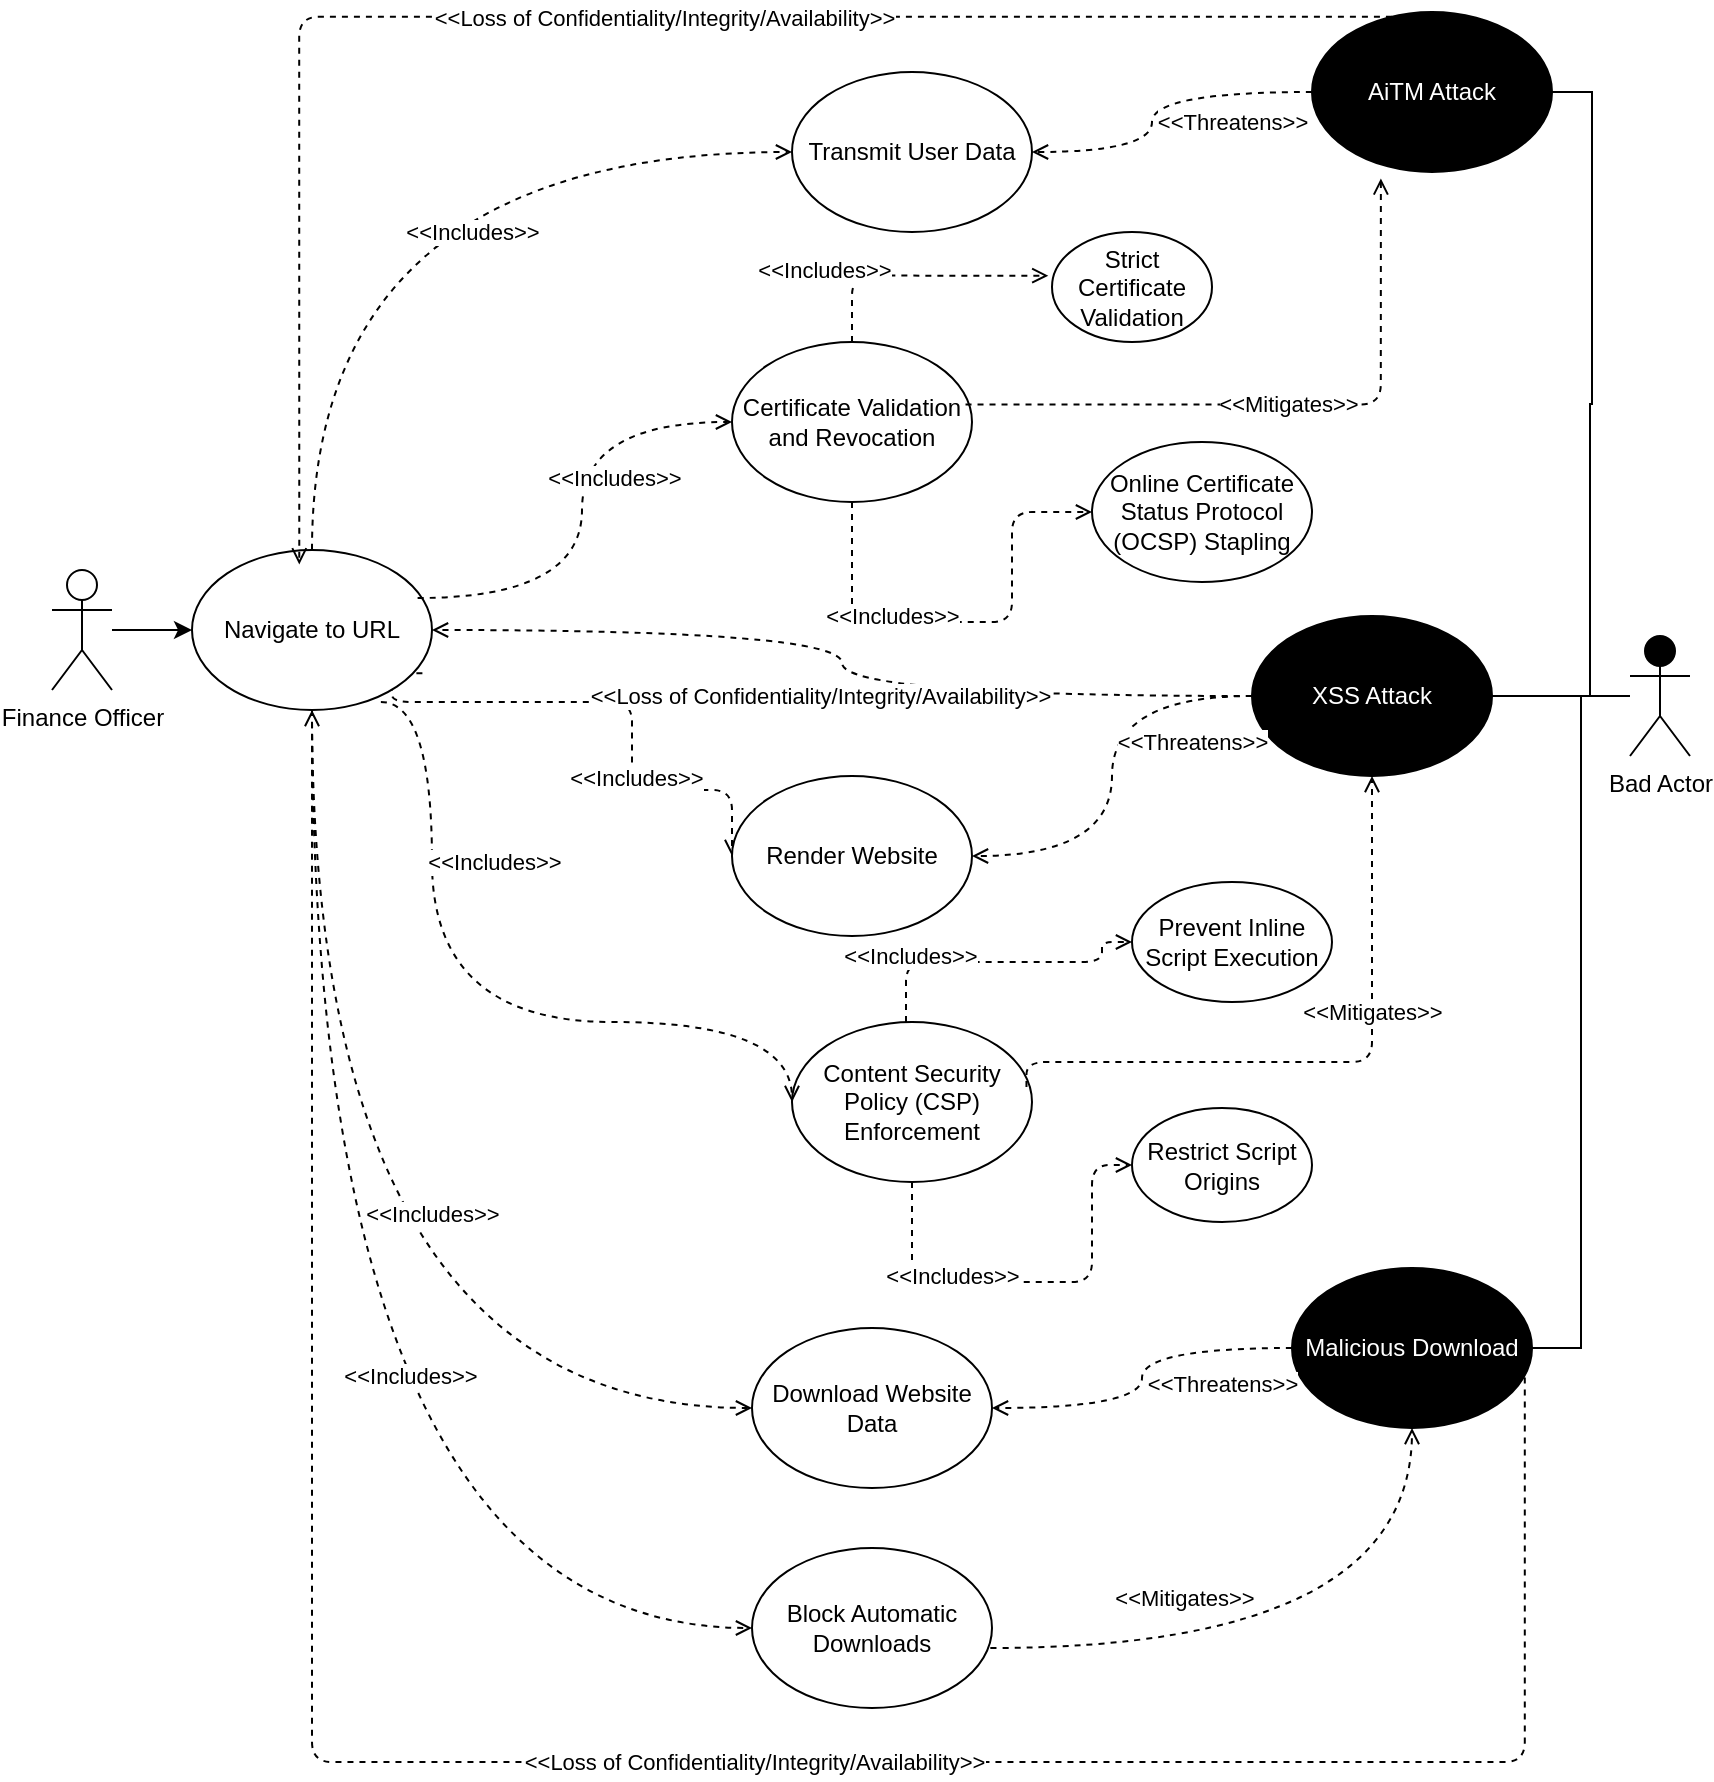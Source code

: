 <mxfile version="28.1.2">
  <diagram id="7q6WzZqFf9v9yzIv_zda" name="Use case">
    <mxGraphModel dx="2076" dy="1949" grid="1" gridSize="10" guides="1" tooltips="1" connect="1" arrows="1" fold="1" page="1" pageScale="1" pageWidth="850" pageHeight="1100" math="0" shadow="0">
      <root>
        <mxCell id="0" />
        <mxCell id="1" parent="0" />
        <mxCell id="hxa0em2XzeO1hXtVXjIB-15" style="edgeStyle=orthogonalEdgeStyle;rounded=0;orthogonalLoop=1;jettySize=auto;html=1;" edge="1" parent="1" source="SSoZlEEdxV4zL4xD8buy-2" target="SSoZlEEdxV4zL4xD8buy-4">
          <mxGeometry relative="1" as="geometry" />
        </mxCell>
        <object label="Finance Officer" id="SSoZlEEdxV4zL4xD8buy-2">
          <mxCell style="shape=umlActor;verticalLabelPosition=bottom;verticalAlign=top;html=1;outlineConnect=0;fillColor=#FFFFFF;" parent="1" vertex="1">
            <mxGeometry x="10" y="194" width="30" height="60" as="geometry" />
          </mxCell>
        </object>
        <mxCell id="SSoZlEEdxV4zL4xD8buy-3" value="" style="endArrow=none;html=1;" parent="1" source="SSoZlEEdxV4zL4xD8buy-4" edge="1">
          <mxGeometry width="50" height="50" relative="1" as="geometry">
            <mxPoint x="110" y="226" as="sourcePoint" />
            <mxPoint x="200" y="226" as="targetPoint" />
          </mxGeometry>
        </mxCell>
        <mxCell id="okeo2Aa4OqrN3XAgRoa3-2" style="edgeStyle=orthogonalEdgeStyle;rounded=1;orthogonalLoop=1;jettySize=auto;html=1;entryX=0;entryY=0.5;entryDx=0;entryDy=0;dashed=1;strokeWidth=1;endFill=0;endArrow=open;curved=0;exitX=0.96;exitY=0.77;exitDx=0;exitDy=0;exitPerimeter=0;" parent="1" source="SSoZlEEdxV4zL4xD8buy-4" target="okeo2Aa4OqrN3XAgRoa3-1" edge="1">
          <mxGeometry relative="1" as="geometry">
            <Array as="points">
              <mxPoint x="180" y="246" />
              <mxPoint x="180" y="260" />
              <mxPoint x="300" y="260" />
              <mxPoint x="300" y="304" />
            </Array>
          </mxGeometry>
        </mxCell>
        <mxCell id="hxa0em2XzeO1hXtVXjIB-20" value="&amp;lt;&amp;lt;Includes&amp;gt;&amp;gt;" style="edgeLabel;html=1;align=center;verticalAlign=middle;resizable=0;points=[];" vertex="1" connectable="0" parent="okeo2Aa4OqrN3XAgRoa3-2">
          <mxGeometry x="0.142" y="2" relative="1" as="geometry">
            <mxPoint y="29" as="offset" />
          </mxGeometry>
        </mxCell>
        <mxCell id="okeo2Aa4OqrN3XAgRoa3-1" value="&lt;font style=&quot;color: rgb(0, 0, 0);&quot;&gt;Render Website&lt;/font&gt;" style="ellipse;whiteSpace=wrap;html=1;fillStyle=solid;fillColor=#FFFFFF;" parent="1" vertex="1">
          <mxGeometry x="350" y="297" width="120" height="80" as="geometry" />
        </mxCell>
        <mxCell id="SSoZlEEdxV4zL4xD8buy-4" value="&lt;font style=&quot;color: rgb(0, 0, 0);&quot;&gt;Navigate to URL&lt;/font&gt;" style="ellipse;whiteSpace=wrap;html=1;fillColor=#FFFFFF;fillStyle=solid;" parent="1" vertex="1">
          <mxGeometry x="80" y="184" width="120" height="80" as="geometry" />
        </mxCell>
        <mxCell id="hxa0em2XzeO1hXtVXjIB-61" value="" style="edgeStyle=orthogonalEdgeStyle;rounded=0;orthogonalLoop=1;jettySize=auto;html=1;endArrow=none;endFill=0;" edge="1" parent="1" source="5fHT4dKGr6dgX8bSmVO1-6" target="5fHT4dKGr6dgX8bSmVO1-7">
          <mxGeometry relative="1" as="geometry" />
        </mxCell>
        <mxCell id="hxa0em2XzeO1hXtVXjIB-62" style="edgeStyle=orthogonalEdgeStyle;rounded=0;orthogonalLoop=1;jettySize=auto;html=1;entryX=1;entryY=0.5;entryDx=0;entryDy=0;endArrow=none;endFill=0;" edge="1" parent="1" source="5fHT4dKGr6dgX8bSmVO1-6" target="hxa0em2XzeO1hXtVXjIB-3">
          <mxGeometry relative="1" as="geometry" />
        </mxCell>
        <mxCell id="hxa0em2XzeO1hXtVXjIB-63" style="edgeStyle=orthogonalEdgeStyle;rounded=0;orthogonalLoop=1;jettySize=auto;html=1;entryX=1;entryY=0.5;entryDx=0;entryDy=0;endArrow=none;endFill=0;" edge="1" parent="1" source="5fHT4dKGr6dgX8bSmVO1-6" target="5fHT4dKGr6dgX8bSmVO1-54">
          <mxGeometry relative="1" as="geometry" />
        </mxCell>
        <mxCell id="5fHT4dKGr6dgX8bSmVO1-6" value="Bad Actor" style="shape=umlActor;verticalLabelPosition=bottom;verticalAlign=top;html=1;outlineConnect=0;fillColor=#000000;" parent="1" vertex="1">
          <mxGeometry x="799" y="227" width="30" height="60" as="geometry" />
        </mxCell>
        <mxCell id="5fHT4dKGr6dgX8bSmVO1-7" value="XSS Attack" style="ellipse;whiteSpace=wrap;html=1;fillColor=#000000;fontColor=#FFFFFF;" parent="1" vertex="1">
          <mxGeometry x="610" y="217" width="120" height="80" as="geometry" />
        </mxCell>
        <mxCell id="5fHT4dKGr6dgX8bSmVO1-12" style="edgeStyle=orthogonalEdgeStyle;rounded=1;orthogonalLoop=1;jettySize=auto;html=1;dashed=1;strokeWidth=1;endFill=0;endArrow=open;curved=1;exitX=0;exitY=0.5;exitDx=0;exitDy=0;entryX=1;entryY=0.5;entryDx=0;entryDy=0;" parent="1" source="5fHT4dKGr6dgX8bSmVO1-7" target="okeo2Aa4OqrN3XAgRoa3-1" edge="1">
          <mxGeometry relative="1" as="geometry">
            <mxPoint x="320" y="218" as="sourcePoint" />
            <mxPoint x="405" y="218" as="targetPoint" />
          </mxGeometry>
        </mxCell>
        <mxCell id="hxa0em2XzeO1hXtVXjIB-2" value="&amp;lt;&amp;lt;Threatens&amp;gt;&amp;gt;" style="edgeLabel;html=1;align=center;verticalAlign=middle;resizable=0;points=[];" vertex="1" connectable="0" parent="5fHT4dKGr6dgX8bSmVO1-12">
          <mxGeometry x="0.078" y="1" relative="1" as="geometry">
            <mxPoint x="39" y="-26" as="offset" />
          </mxGeometry>
        </mxCell>
        <mxCell id="5fHT4dKGr6dgX8bSmVO1-13" value="&lt;font style=&quot;color: rgb(0, 0, 0);&quot;&gt;Transmit User Data&lt;/font&gt;" style="ellipse;whiteSpace=wrap;html=1;fillStyle=solid;fillColor=#FFFFFF;" parent="1" vertex="1">
          <mxGeometry x="380" y="-55" width="120" height="80" as="geometry" />
        </mxCell>
        <mxCell id="5fHT4dKGr6dgX8bSmVO1-15" style="edgeStyle=orthogonalEdgeStyle;rounded=1;orthogonalLoop=1;jettySize=auto;html=1;entryX=0;entryY=0.5;entryDx=0;entryDy=0;dashed=1;strokeWidth=1;endFill=0;endArrow=open;curved=1;exitX=0.5;exitY=0;exitDx=0;exitDy=0;" parent="1" source="SSoZlEEdxV4zL4xD8buy-4" target="5fHT4dKGr6dgX8bSmVO1-13" edge="1">
          <mxGeometry relative="1" as="geometry">
            <mxPoint x="320" y="260" as="sourcePoint" />
            <mxPoint x="405" y="374" as="targetPoint" />
          </mxGeometry>
        </mxCell>
        <mxCell id="hxa0em2XzeO1hXtVXjIB-19" value="&amp;lt;&amp;lt;Includes&amp;gt;&amp;gt;" style="edgeLabel;html=1;align=center;verticalAlign=middle;resizable=0;points=[];" vertex="1" connectable="0" parent="5fHT4dKGr6dgX8bSmVO1-15">
          <mxGeometry x="0.16" y="-16" relative="1" as="geometry">
            <mxPoint x="24" y="24" as="offset" />
          </mxGeometry>
        </mxCell>
        <mxCell id="5fHT4dKGr6dgX8bSmVO1-52" value="&lt;font style=&quot;color: rgb(0, 0, 0);&quot;&gt;Download Website Data&lt;/font&gt;" style="ellipse;whiteSpace=wrap;html=1;fillStyle=solid;fillColor=#FFFFFF;" parent="1" vertex="1">
          <mxGeometry x="360" y="573" width="120" height="80" as="geometry" />
        </mxCell>
        <mxCell id="5fHT4dKGr6dgX8bSmVO1-31" style="edgeStyle=orthogonalEdgeStyle;curved=1;rounded=0;orthogonalLoop=1;jettySize=auto;html=1;dashed=1;endArrow=open;endFill=0;strokeWidth=1;exitX=0;exitY=0.5;exitDx=0;exitDy=0;" parent="1" source="5fHT4dKGr6dgX8bSmVO1-7" target="SSoZlEEdxV4zL4xD8buy-4" edge="1">
          <mxGeometry relative="1" as="geometry">
            <mxPoint x="390" y="190" as="targetPoint" />
            <mxPoint x="610" y="190" as="sourcePoint" />
          </mxGeometry>
        </mxCell>
        <mxCell id="5fHT4dKGr6dgX8bSmVO1-34" value="&amp;lt;&amp;lt;Loss of Confidentiality/Integrity/Availability&amp;gt;&amp;gt;" style="edgeLabel;html=1;align=center;verticalAlign=middle;resizable=0;points=[];" parent="5fHT4dKGr6dgX8bSmVO1-31" vertex="1" connectable="0">
          <mxGeometry x="-0.18" y="1" relative="1" as="geometry">
            <mxPoint x="-35" y="-1" as="offset" />
          </mxGeometry>
        </mxCell>
        <mxCell id="5fHT4dKGr6dgX8bSmVO1-53" style="edgeStyle=orthogonalEdgeStyle;rounded=1;orthogonalLoop=1;jettySize=auto;html=1;entryX=0;entryY=0.5;entryDx=0;entryDy=0;dashed=1;strokeWidth=1;endFill=0;endArrow=open;curved=1;exitX=0.5;exitY=1;exitDx=0;exitDy=0;" parent="1" source="SSoZlEEdxV4zL4xD8buy-4" target="5fHT4dKGr6dgX8bSmVO1-52" edge="1">
          <mxGeometry relative="1" as="geometry">
            <mxPoint x="260" y="310" as="sourcePoint" />
            <mxPoint x="405" y="384" as="targetPoint" />
          </mxGeometry>
        </mxCell>
        <mxCell id="hxa0em2XzeO1hXtVXjIB-21" value="&amp;lt;&amp;lt;Includes&amp;gt;&amp;gt;" style="edgeLabel;html=1;align=center;verticalAlign=middle;resizable=0;points=[];" vertex="1" connectable="0" parent="5fHT4dKGr6dgX8bSmVO1-53">
          <mxGeometry x="-0.019" y="49" relative="1" as="geometry">
            <mxPoint x="11" y="-27" as="offset" />
          </mxGeometry>
        </mxCell>
        <mxCell id="5fHT4dKGr6dgX8bSmVO1-54" value="Malicious Download" style="ellipse;whiteSpace=wrap;html=1;fillColor=#000000;fontColor=#FFFFFF;" parent="1" vertex="1">
          <mxGeometry x="630" y="543" width="120" height="80" as="geometry" />
        </mxCell>
        <mxCell id="5fHT4dKGr6dgX8bSmVO1-56" style="edgeStyle=orthogonalEdgeStyle;rounded=1;orthogonalLoop=1;jettySize=auto;html=1;dashed=1;strokeWidth=1;endFill=0;endArrow=open;curved=1;exitX=0;exitY=0.5;exitDx=0;exitDy=0;entryX=1;entryY=0.5;entryDx=0;entryDy=0;" parent="1" source="5fHT4dKGr6dgX8bSmVO1-54" target="5fHT4dKGr6dgX8bSmVO1-52" edge="1">
          <mxGeometry relative="1" as="geometry">
            <mxPoint x="585" y="244" as="sourcePoint" />
            <mxPoint x="510" y="100" as="targetPoint" />
          </mxGeometry>
        </mxCell>
        <mxCell id="5fHT4dKGr6dgX8bSmVO1-60" value="&amp;lt;&amp;lt;Threatens&amp;gt;&amp;gt;" style="edgeLabel;html=1;align=center;verticalAlign=middle;resizable=0;points=[];" parent="5fHT4dKGr6dgX8bSmVO1-56" vertex="1" connectable="0">
          <mxGeometry x="0.004" y="-1" relative="1" as="geometry">
            <mxPoint x="41" y="2" as="offset" />
          </mxGeometry>
        </mxCell>
        <mxCell id="hxa0em2XzeO1hXtVXjIB-3" value="AiTM Attack" style="ellipse;whiteSpace=wrap;html=1;fillColor=#000000;fontColor=#FFFFFF;" vertex="1" parent="1">
          <mxGeometry x="640" y="-85" width="120" height="80" as="geometry" />
        </mxCell>
        <mxCell id="hxa0em2XzeO1hXtVXjIB-6" style="edgeStyle=orthogonalEdgeStyle;rounded=1;orthogonalLoop=1;jettySize=auto;html=1;dashed=1;strokeWidth=1;endFill=0;endArrow=open;curved=1;exitX=0;exitY=0.5;exitDx=0;exitDy=0;entryX=1;entryY=0.5;entryDx=0;entryDy=0;" edge="1" parent="1" source="hxa0em2XzeO1hXtVXjIB-3" target="5fHT4dKGr6dgX8bSmVO1-13">
          <mxGeometry relative="1" as="geometry">
            <mxPoint x="585" y="180" as="sourcePoint" />
            <mxPoint x="510" y="294" as="targetPoint" />
            <Array as="points">
              <mxPoint x="560" y="-45" />
              <mxPoint x="560" y="-15" />
            </Array>
          </mxGeometry>
        </mxCell>
        <mxCell id="hxa0em2XzeO1hXtVXjIB-9" value="&amp;lt;&amp;lt;Threatens&amp;gt;&amp;gt;" style="edgeLabel;html=1;align=center;verticalAlign=middle;resizable=0;points=[];" vertex="1" connectable="0" parent="hxa0em2XzeO1hXtVXjIB-6">
          <mxGeometry x="0.005" relative="1" as="geometry">
            <mxPoint x="40" y="9" as="offset" />
          </mxGeometry>
        </mxCell>
        <mxCell id="hxa0em2XzeO1hXtVXjIB-13" value="&lt;font style=&quot;color: rgb(0, 0, 0);&quot;&gt;Content Security Policy (CSP) Enforcement&lt;/font&gt;" style="ellipse;whiteSpace=wrap;html=1;fillStyle=solid;fillColor=#FFFFFF;" vertex="1" parent="1">
          <mxGeometry x="380" y="420" width="120" height="80" as="geometry" />
        </mxCell>
        <mxCell id="hxa0em2XzeO1hXtVXjIB-16" style="edgeStyle=orthogonalEdgeStyle;rounded=1;orthogonalLoop=1;jettySize=auto;html=1;dashed=1;strokeWidth=1;endFill=0;endArrow=open;curved=0;entryX=0.5;entryY=1;entryDx=0;entryDy=0;exitX=0.977;exitY=0.407;exitDx=0;exitDy=0;exitPerimeter=0;" edge="1" parent="1" source="hxa0em2XzeO1hXtVXjIB-13" target="5fHT4dKGr6dgX8bSmVO1-7">
          <mxGeometry relative="1" as="geometry">
            <mxPoint x="470" y="424.8" as="sourcePoint" />
            <mxPoint x="658.36" y="264.0" as="targetPoint" />
            <Array as="points">
              <mxPoint x="497" y="440" />
              <mxPoint x="670" y="440" />
            </Array>
          </mxGeometry>
        </mxCell>
        <mxCell id="hxa0em2XzeO1hXtVXjIB-18" value="&amp;lt;&amp;lt;Mitigates&amp;gt;&amp;gt;" style="edgeLabel;html=1;align=center;verticalAlign=middle;resizable=0;points=[];" vertex="1" connectable="0" parent="hxa0em2XzeO1hXtVXjIB-16">
          <mxGeometry x="-0.061" relative="1" as="geometry">
            <mxPoint x="31" y="-25" as="offset" />
          </mxGeometry>
        </mxCell>
        <mxCell id="hxa0em2XzeO1hXtVXjIB-22" style="edgeStyle=orthogonalEdgeStyle;rounded=1;orthogonalLoop=1;jettySize=auto;html=1;entryX=0;entryY=0.5;entryDx=0;entryDy=0;dashed=1;strokeWidth=1;endFill=0;endArrow=open;curved=1;exitX=0.787;exitY=0.95;exitDx=0;exitDy=0;exitPerimeter=0;" edge="1" parent="1" source="SSoZlEEdxV4zL4xD8buy-4" target="hxa0em2XzeO1hXtVXjIB-13">
          <mxGeometry relative="1" as="geometry">
            <mxPoint x="170" y="350" as="sourcePoint" />
            <mxPoint x="380" y="390" as="targetPoint" />
            <Array as="points">
              <mxPoint x="200" y="260" />
              <mxPoint x="200" y="420" />
            </Array>
          </mxGeometry>
        </mxCell>
        <mxCell id="hxa0em2XzeO1hXtVXjIB-23" value="&amp;lt;&amp;lt;Includes&amp;gt;&amp;gt;" style="edgeLabel;html=1;align=center;verticalAlign=middle;resizable=0;points=[];" vertex="1" connectable="0" parent="hxa0em2XzeO1hXtVXjIB-22">
          <mxGeometry x="0.142" y="2" relative="1" as="geometry">
            <mxPoint x="-15" y="-78" as="offset" />
          </mxGeometry>
        </mxCell>
        <mxCell id="hxa0em2XzeO1hXtVXjIB-24" value="&lt;font style=&quot;color: rgb(0, 0, 0);&quot;&gt;Certificate Validation and Revocation&lt;/font&gt;" style="ellipse;whiteSpace=wrap;html=1;fillStyle=solid;fillColor=#FFFFFF;" vertex="1" parent="1">
          <mxGeometry x="350" y="80" width="120" height="80" as="geometry" />
        </mxCell>
        <mxCell id="hxa0em2XzeO1hXtVXjIB-25" style="edgeStyle=orthogonalEdgeStyle;rounded=1;orthogonalLoop=1;jettySize=auto;html=1;dashed=1;strokeWidth=1;endFill=0;endArrow=open;curved=0;exitX=0.973;exitY=0.39;exitDx=0;exitDy=0;entryX=0.287;entryY=1.04;entryDx=0;entryDy=0;entryPerimeter=0;exitPerimeter=0;" edge="1" parent="1" source="hxa0em2XzeO1hXtVXjIB-24" target="hxa0em2XzeO1hXtVXjIB-3">
          <mxGeometry relative="1" as="geometry">
            <mxPoint x="670" y="90" as="sourcePoint" />
            <mxPoint x="530" y="120" as="targetPoint" />
          </mxGeometry>
        </mxCell>
        <mxCell id="hxa0em2XzeO1hXtVXjIB-26" value="&amp;lt;&amp;lt;Mitigates&amp;gt;&amp;gt;" style="edgeLabel;html=1;align=center;verticalAlign=middle;resizable=0;points=[];" vertex="1" connectable="0" parent="hxa0em2XzeO1hXtVXjIB-25">
          <mxGeometry x="0.005" relative="1" as="geometry">
            <mxPoint as="offset" />
          </mxGeometry>
        </mxCell>
        <mxCell id="hxa0em2XzeO1hXtVXjIB-30" style="edgeStyle=orthogonalEdgeStyle;rounded=1;orthogonalLoop=1;jettySize=auto;html=1;entryX=0;entryY=0.5;entryDx=0;entryDy=0;dashed=1;strokeWidth=1;endFill=0;endArrow=open;curved=1;exitX=0.94;exitY=0.3;exitDx=0;exitDy=0;exitPerimeter=0;" edge="1" parent="1" source="SSoZlEEdxV4zL4xD8buy-4" target="hxa0em2XzeO1hXtVXjIB-24">
          <mxGeometry relative="1" as="geometry">
            <mxPoint x="260" y="194" as="sourcePoint" />
            <mxPoint x="500" y="40" as="targetPoint" />
          </mxGeometry>
        </mxCell>
        <mxCell id="hxa0em2XzeO1hXtVXjIB-31" value="&amp;lt;&amp;lt;Includes&amp;gt;&amp;gt;" style="edgeLabel;html=1;align=center;verticalAlign=middle;resizable=0;points=[];" vertex="1" connectable="0" parent="hxa0em2XzeO1hXtVXjIB-30">
          <mxGeometry x="0.16" y="-16" relative="1" as="geometry">
            <mxPoint as="offset" />
          </mxGeometry>
        </mxCell>
        <mxCell id="hxa0em2XzeO1hXtVXjIB-32" value="&lt;font style=&quot;color: rgb(0, 0, 0);&quot;&gt;Block Automatic Downloads&lt;/font&gt;" style="ellipse;whiteSpace=wrap;html=1;fillStyle=solid;fillColor=#FFFFFF;" vertex="1" parent="1">
          <mxGeometry x="360" y="683" width="120" height="80" as="geometry" />
        </mxCell>
        <mxCell id="hxa0em2XzeO1hXtVXjIB-33" style="edgeStyle=orthogonalEdgeStyle;rounded=1;orthogonalLoop=1;jettySize=auto;html=1;dashed=1;strokeWidth=1;endFill=0;endArrow=open;curved=1;entryX=0.5;entryY=1;entryDx=0;entryDy=0;exitX=0.993;exitY=0.625;exitDx=0;exitDy=0;exitPerimeter=0;" edge="1" parent="1" source="hxa0em2XzeO1hXtVXjIB-32" target="5fHT4dKGr6dgX8bSmVO1-54">
          <mxGeometry relative="1" as="geometry">
            <mxPoint x="540" y="570.8" as="sourcePoint" />
            <mxPoint x="728.36" y="410" as="targetPoint" />
          </mxGeometry>
        </mxCell>
        <mxCell id="hxa0em2XzeO1hXtVXjIB-34" value="&amp;lt;&amp;lt;Mitigates&amp;gt;&amp;gt;" style="edgeLabel;html=1;align=center;verticalAlign=middle;resizable=0;points=[];" vertex="1" connectable="0" parent="hxa0em2XzeO1hXtVXjIB-33">
          <mxGeometry x="-0.061" relative="1" as="geometry">
            <mxPoint x="-54" y="-25" as="offset" />
          </mxGeometry>
        </mxCell>
        <mxCell id="hxa0em2XzeO1hXtVXjIB-35" style="edgeStyle=orthogonalEdgeStyle;rounded=1;orthogonalLoop=1;jettySize=auto;html=1;entryX=0;entryY=0.5;entryDx=0;entryDy=0;dashed=1;strokeWidth=1;endFill=0;endArrow=open;curved=1;exitX=0.5;exitY=1;exitDx=0;exitDy=0;" edge="1" parent="1" source="SSoZlEEdxV4zL4xD8buy-4" target="hxa0em2XzeO1hXtVXjIB-32">
          <mxGeometry relative="1" as="geometry">
            <mxPoint x="160" y="350" as="sourcePoint" />
            <mxPoint x="380" y="626" as="targetPoint" />
          </mxGeometry>
        </mxCell>
        <mxCell id="hxa0em2XzeO1hXtVXjIB-36" value="&amp;lt;&amp;lt;Includes&amp;gt;&amp;gt;" style="edgeLabel;html=1;align=center;verticalAlign=middle;resizable=0;points=[];" vertex="1" connectable="0" parent="hxa0em2XzeO1hXtVXjIB-35">
          <mxGeometry x="-0.019" y="49" relative="1" as="geometry">
            <mxPoint as="offset" />
          </mxGeometry>
        </mxCell>
        <mxCell id="hxa0em2XzeO1hXtVXjIB-39" style="edgeStyle=orthogonalEdgeStyle;curved=0;rounded=1;orthogonalLoop=1;jettySize=auto;html=1;dashed=1;endArrow=open;endFill=0;strokeWidth=1;exitX=0.433;exitY=0.03;exitDx=0;exitDy=0;exitPerimeter=0;entryX=0.447;entryY=0.09;entryDx=0;entryDy=0;entryPerimeter=0;" edge="1" parent="1" source="hxa0em2XzeO1hXtVXjIB-3" target="SSoZlEEdxV4zL4xD8buy-4">
          <mxGeometry relative="1" as="geometry">
            <mxPoint x="170" y="-50" as="targetPoint" />
            <mxPoint x="580" y="-50" as="sourcePoint" />
          </mxGeometry>
        </mxCell>
        <mxCell id="hxa0em2XzeO1hXtVXjIB-40" value="&amp;lt;&amp;lt;Loss of Confidentiality/Integrity/Availability&amp;gt;&amp;gt;" style="edgeLabel;html=1;align=center;verticalAlign=middle;resizable=0;points=[];" vertex="1" connectable="0" parent="hxa0em2XzeO1hXtVXjIB-39">
          <mxGeometry x="-0.18" y="1" relative="1" as="geometry">
            <mxPoint x="-35" y="-1" as="offset" />
          </mxGeometry>
        </mxCell>
        <mxCell id="hxa0em2XzeO1hXtVXjIB-41" style="edgeStyle=orthogonalEdgeStyle;curved=0;rounded=1;orthogonalLoop=1;jettySize=auto;html=1;dashed=1;endArrow=open;endFill=0;strokeWidth=1;exitX=0.97;exitY=0.685;exitDx=0;exitDy=0;exitPerimeter=0;" edge="1" parent="1" source="5fHT4dKGr6dgX8bSmVO1-54" target="SSoZlEEdxV4zL4xD8buy-4">
          <mxGeometry relative="1" as="geometry">
            <mxPoint x="131" y="1009" as="targetPoint" />
            <mxPoint x="740" y="630" as="sourcePoint" />
            <Array as="points">
              <mxPoint x="746" y="790" />
              <mxPoint x="140" y="790" />
            </Array>
          </mxGeometry>
        </mxCell>
        <mxCell id="hxa0em2XzeO1hXtVXjIB-42" value="&amp;lt;&amp;lt;Loss of Confidentiality/Integrity/Availability&amp;gt;&amp;gt;" style="edgeLabel;html=1;align=center;verticalAlign=middle;resizable=0;points=[];" vertex="1" connectable="0" parent="hxa0em2XzeO1hXtVXjIB-41">
          <mxGeometry x="-0.18" y="1" relative="1" as="geometry">
            <mxPoint x="-35" y="-1" as="offset" />
          </mxGeometry>
        </mxCell>
        <mxCell id="hxa0em2XzeO1hXtVXjIB-43" value="&lt;font style=&quot;color: rgb(0, 0, 0);&quot;&gt;Strict Certificate Validation&lt;/font&gt;" style="ellipse;whiteSpace=wrap;html=1;fillStyle=solid;fillColor=#FFFFFF;" vertex="1" parent="1">
          <mxGeometry x="510" y="25" width="80" height="55" as="geometry" />
        </mxCell>
        <mxCell id="hxa0em2XzeO1hXtVXjIB-44" value="&lt;font style=&quot;color: rgb(0, 0, 0);&quot;&gt;Online Certificate Status Protocol (OCSP) Stapling&lt;/font&gt;" style="ellipse;whiteSpace=wrap;html=1;fillStyle=solid;fillColor=#FFFFFF;" vertex="1" parent="1">
          <mxGeometry x="530" y="130" width="110" height="70" as="geometry" />
        </mxCell>
        <mxCell id="hxa0em2XzeO1hXtVXjIB-47" style="edgeStyle=orthogonalEdgeStyle;rounded=1;orthogonalLoop=1;jettySize=auto;html=1;dashed=1;strokeWidth=1;endFill=0;endArrow=open;curved=0;exitX=0.5;exitY=1;exitDx=0;exitDy=0;" edge="1" parent="1" source="hxa0em2XzeO1hXtVXjIB-24" target="hxa0em2XzeO1hXtVXjIB-44">
          <mxGeometry relative="1" as="geometry">
            <mxPoint x="590" y="125.8" as="sourcePoint" />
            <mxPoint x="622.36" y="90" as="targetPoint" />
            <Array as="points">
              <mxPoint x="410" y="220" />
              <mxPoint x="490" y="220" />
              <mxPoint x="490" y="165" />
            </Array>
          </mxGeometry>
        </mxCell>
        <mxCell id="hxa0em2XzeO1hXtVXjIB-48" value="&amp;lt;&amp;lt;Includes&amp;gt;&amp;gt;" style="edgeLabel;html=1;align=center;verticalAlign=middle;resizable=0;points=[];" vertex="1" connectable="0" parent="hxa0em2XzeO1hXtVXjIB-47">
          <mxGeometry x="0.16" y="-16" relative="1" as="geometry">
            <mxPoint x="-57" y="-19" as="offset" />
          </mxGeometry>
        </mxCell>
        <mxCell id="hxa0em2XzeO1hXtVXjIB-52" style="edgeStyle=orthogonalEdgeStyle;rounded=1;orthogonalLoop=1;jettySize=auto;html=1;entryX=-0.023;entryY=0.397;entryDx=0;entryDy=0;dashed=1;strokeWidth=1;endFill=0;endArrow=open;curved=0;entryPerimeter=0;" edge="1" parent="1" source="hxa0em2XzeO1hXtVXjIB-24" target="hxa0em2XzeO1hXtVXjIB-43">
          <mxGeometry relative="1" as="geometry">
            <mxPoint x="510" y="55" as="sourcePoint" />
            <mxPoint x="548" y="91" as="targetPoint" />
            <Array as="points">
              <mxPoint x="410" y="47" />
            </Array>
          </mxGeometry>
        </mxCell>
        <mxCell id="hxa0em2XzeO1hXtVXjIB-53" value="&amp;lt;&amp;lt;Includes&amp;gt;&amp;gt;" style="edgeLabel;html=1;align=center;verticalAlign=middle;resizable=0;points=[];" vertex="1" connectable="0" parent="hxa0em2XzeO1hXtVXjIB-52">
          <mxGeometry x="0.16" y="-16" relative="1" as="geometry">
            <mxPoint x="-57" y="-19" as="offset" />
          </mxGeometry>
        </mxCell>
        <mxCell id="hxa0em2XzeO1hXtVXjIB-54" value="&lt;font style=&quot;color: rgb(0, 0, 0);&quot;&gt;Prevent Inline Script Execution&lt;/font&gt;" style="ellipse;whiteSpace=wrap;html=1;fillStyle=solid;fillColor=#FFFFFF;" vertex="1" parent="1">
          <mxGeometry x="550" y="350" width="100" height="60" as="geometry" />
        </mxCell>
        <mxCell id="hxa0em2XzeO1hXtVXjIB-55" value="&lt;font style=&quot;color: rgb(0, 0, 0);&quot;&gt;Restrict Script Origins&lt;/font&gt;" style="ellipse;whiteSpace=wrap;html=1;fillStyle=solid;fillColor=#FFFFFF;" vertex="1" parent="1">
          <mxGeometry x="550" y="463" width="90" height="57" as="geometry" />
        </mxCell>
        <mxCell id="hxa0em2XzeO1hXtVXjIB-56" style="edgeStyle=orthogonalEdgeStyle;rounded=1;orthogonalLoop=1;jettySize=auto;html=1;dashed=1;strokeWidth=1;endFill=0;endArrow=open;curved=0;entryX=0;entryY=0.5;entryDx=0;entryDy=0;" edge="1" parent="1" source="hxa0em2XzeO1hXtVXjIB-13" target="hxa0em2XzeO1hXtVXjIB-54">
          <mxGeometry relative="1" as="geometry">
            <mxPoint x="437" y="400" as="sourcePoint" />
            <mxPoint x="535" y="367" as="targetPoint" />
            <Array as="points">
              <mxPoint x="437" y="390" />
              <mxPoint x="535" y="390" />
            </Array>
          </mxGeometry>
        </mxCell>
        <mxCell id="hxa0em2XzeO1hXtVXjIB-57" value="&amp;lt;&amp;lt;Includes&amp;gt;&amp;gt;" style="edgeLabel;html=1;align=center;verticalAlign=middle;resizable=0;points=[];" vertex="1" connectable="0" parent="hxa0em2XzeO1hXtVXjIB-56">
          <mxGeometry x="0.16" y="-16" relative="1" as="geometry">
            <mxPoint x="-57" y="-19" as="offset" />
          </mxGeometry>
        </mxCell>
        <mxCell id="hxa0em2XzeO1hXtVXjIB-58" style="edgeStyle=orthogonalEdgeStyle;rounded=1;orthogonalLoop=1;jettySize=auto;html=1;dashed=1;strokeWidth=1;endFill=0;endArrow=open;curved=0;exitX=0.5;exitY=1;exitDx=0;exitDy=0;entryX=0;entryY=0.5;entryDx=0;entryDy=0;" edge="1" parent="1" source="hxa0em2XzeO1hXtVXjIB-13" target="hxa0em2XzeO1hXtVXjIB-55">
          <mxGeometry relative="1" as="geometry">
            <mxPoint x="480" y="420" as="sourcePoint" />
            <mxPoint x="591" y="390" as="targetPoint" />
            <Array as="points">
              <mxPoint x="440" y="550" />
              <mxPoint x="530" y="550" />
              <mxPoint x="530" y="492" />
            </Array>
          </mxGeometry>
        </mxCell>
        <mxCell id="hxa0em2XzeO1hXtVXjIB-59" value="&amp;lt;&amp;lt;Includes&amp;gt;&amp;gt;" style="edgeLabel;html=1;align=center;verticalAlign=middle;resizable=0;points=[];" vertex="1" connectable="0" parent="hxa0em2XzeO1hXtVXjIB-58">
          <mxGeometry x="0.16" y="-16" relative="1" as="geometry">
            <mxPoint x="-57" y="-19" as="offset" />
          </mxGeometry>
        </mxCell>
      </root>
    </mxGraphModel>
  </diagram>
</mxfile>
